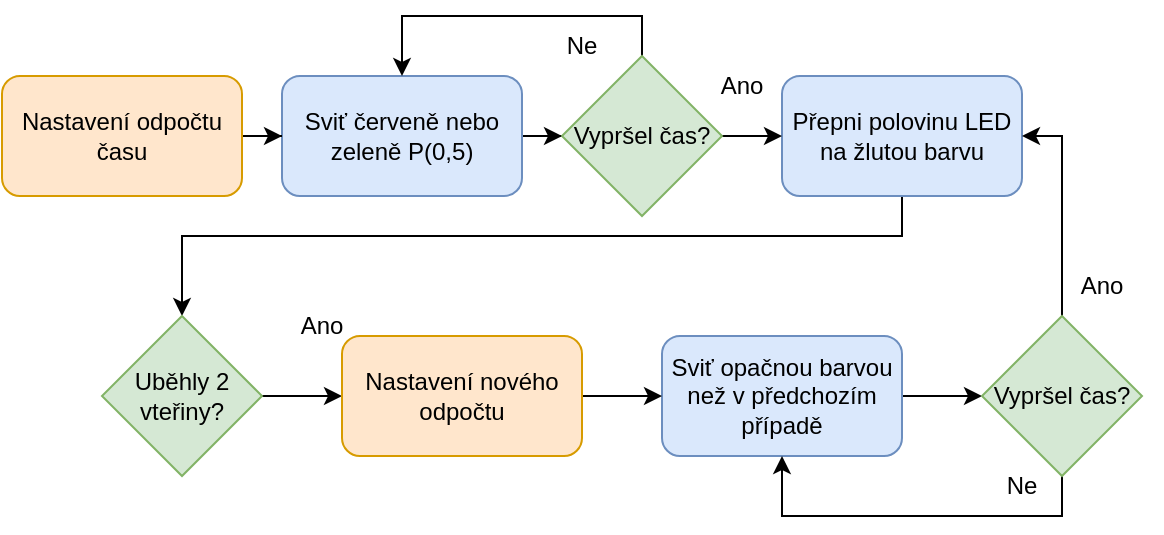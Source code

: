 <mxfile version="21.2.7" type="device">
  <diagram name="Stránka-1" id="eHexwdLHjNQ-IcHHVdi0">
    <mxGraphModel dx="1434" dy="792" grid="1" gridSize="10" guides="1" tooltips="1" connect="1" arrows="1" fold="1" page="1" pageScale="1" pageWidth="827" pageHeight="1169" math="0" shadow="0">
      <root>
        <mxCell id="0" />
        <mxCell id="1" parent="0" />
        <mxCell id="2NYI9WpJi9gs5jyqkTVr-16" style="edgeStyle=orthogonalEdgeStyle;rounded=0;orthogonalLoop=1;jettySize=auto;html=1;entryX=0;entryY=0.5;entryDx=0;entryDy=0;" edge="1" parent="1" source="2NYI9WpJi9gs5jyqkTVr-1" target="2NYI9WpJi9gs5jyqkTVr-3">
          <mxGeometry relative="1" as="geometry" />
        </mxCell>
        <mxCell id="2NYI9WpJi9gs5jyqkTVr-1" value="Sviť červeně nebo zeleně P(0,5)" style="rounded=1;whiteSpace=wrap;html=1;fillColor=#dae8fc;strokeColor=#6c8ebf;" vertex="1" parent="1">
          <mxGeometry x="210" y="200" width="120" height="60" as="geometry" />
        </mxCell>
        <mxCell id="2NYI9WpJi9gs5jyqkTVr-20" style="edgeStyle=orthogonalEdgeStyle;rounded=0;orthogonalLoop=1;jettySize=auto;html=1;entryX=0.5;entryY=0;entryDx=0;entryDy=0;startArrow=none;startFill=0;" edge="1" parent="1" source="2NYI9WpJi9gs5jyqkTVr-2" target="2NYI9WpJi9gs5jyqkTVr-4">
          <mxGeometry relative="1" as="geometry">
            <Array as="points">
              <mxPoint x="520" y="280" />
              <mxPoint x="160" y="280" />
            </Array>
          </mxGeometry>
        </mxCell>
        <mxCell id="2NYI9WpJi9gs5jyqkTVr-2" value="Přepni polovinu LED na žlutou barvu" style="rounded=1;whiteSpace=wrap;html=1;fillColor=#dae8fc;strokeColor=#6c8ebf;" vertex="1" parent="1">
          <mxGeometry x="460" y="200" width="120" height="60" as="geometry" />
        </mxCell>
        <mxCell id="2NYI9WpJi9gs5jyqkTVr-15" style="edgeStyle=orthogonalEdgeStyle;rounded=0;orthogonalLoop=1;jettySize=auto;html=1;entryX=0.5;entryY=0;entryDx=0;entryDy=0;" edge="1" parent="1" source="2NYI9WpJi9gs5jyqkTVr-3" target="2NYI9WpJi9gs5jyqkTVr-1">
          <mxGeometry relative="1" as="geometry">
            <Array as="points">
              <mxPoint x="390" y="170" />
              <mxPoint x="270" y="170" />
            </Array>
          </mxGeometry>
        </mxCell>
        <mxCell id="2NYI9WpJi9gs5jyqkTVr-18" style="edgeStyle=orthogonalEdgeStyle;rounded=0;orthogonalLoop=1;jettySize=auto;html=1;" edge="1" parent="1" source="2NYI9WpJi9gs5jyqkTVr-3" target="2NYI9WpJi9gs5jyqkTVr-2">
          <mxGeometry relative="1" as="geometry" />
        </mxCell>
        <mxCell id="2NYI9WpJi9gs5jyqkTVr-3" value="Vypršel čas?" style="rhombus;whiteSpace=wrap;html=1;fillColor=#d5e8d4;strokeColor=#82b366;" vertex="1" parent="1">
          <mxGeometry x="350" y="190" width="80" height="80" as="geometry" />
        </mxCell>
        <mxCell id="2NYI9WpJi9gs5jyqkTVr-29" style="edgeStyle=orthogonalEdgeStyle;rounded=0;orthogonalLoop=1;jettySize=auto;html=1;entryX=0;entryY=0.5;entryDx=0;entryDy=0;" edge="1" parent="1" source="2NYI9WpJi9gs5jyqkTVr-4" target="2NYI9WpJi9gs5jyqkTVr-11">
          <mxGeometry relative="1" as="geometry" />
        </mxCell>
        <mxCell id="2NYI9WpJi9gs5jyqkTVr-4" value="Uběhly 2 vteřiny?" style="rhombus;whiteSpace=wrap;html=1;fillColor=#d5e8d4;strokeColor=#82b366;" vertex="1" parent="1">
          <mxGeometry x="120" y="320" width="80" height="80" as="geometry" />
        </mxCell>
        <mxCell id="2NYI9WpJi9gs5jyqkTVr-17" style="edgeStyle=orthogonalEdgeStyle;rounded=0;orthogonalLoop=1;jettySize=auto;html=1;" edge="1" parent="1" source="2NYI9WpJi9gs5jyqkTVr-5" target="2NYI9WpJi9gs5jyqkTVr-1">
          <mxGeometry relative="1" as="geometry" />
        </mxCell>
        <mxCell id="2NYI9WpJi9gs5jyqkTVr-5" value="Nastavení odpočtu času" style="rounded=1;whiteSpace=wrap;html=1;fillColor=#ffe6cc;strokeColor=#d79b00;" vertex="1" parent="1">
          <mxGeometry x="70" y="200" width="120" height="60" as="geometry" />
        </mxCell>
        <mxCell id="2NYI9WpJi9gs5jyqkTVr-6" value="Ano" style="text;html=1;strokeColor=none;fillColor=none;align=center;verticalAlign=middle;whiteSpace=wrap;rounded=0;" vertex="1" parent="1">
          <mxGeometry x="590" y="290" width="60" height="30" as="geometry" />
        </mxCell>
        <mxCell id="2NYI9WpJi9gs5jyqkTVr-7" value="&lt;div&gt;Ne&lt;/div&gt;" style="text;html=1;strokeColor=none;fillColor=none;align=center;verticalAlign=middle;whiteSpace=wrap;rounded=0;" vertex="1" parent="1">
          <mxGeometry x="550" y="390" width="60" height="30" as="geometry" />
        </mxCell>
        <mxCell id="2NYI9WpJi9gs5jyqkTVr-9" value="Ano" style="text;html=1;strokeColor=none;fillColor=none;align=center;verticalAlign=middle;whiteSpace=wrap;rounded=0;" vertex="1" parent="1">
          <mxGeometry x="410" y="190" width="60" height="30" as="geometry" />
        </mxCell>
        <mxCell id="2NYI9WpJi9gs5jyqkTVr-31" style="edgeStyle=orthogonalEdgeStyle;rounded=0;orthogonalLoop=1;jettySize=auto;html=1;entryX=0;entryY=0.5;entryDx=0;entryDy=0;" edge="1" parent="1" source="2NYI9WpJi9gs5jyqkTVr-10" target="2NYI9WpJi9gs5jyqkTVr-24">
          <mxGeometry relative="1" as="geometry" />
        </mxCell>
        <mxCell id="2NYI9WpJi9gs5jyqkTVr-10" value="Sviť opačnou barvou než v předchozím případě" style="rounded=1;whiteSpace=wrap;html=1;fillColor=#dae8fc;strokeColor=#6c8ebf;" vertex="1" parent="1">
          <mxGeometry x="400" y="330" width="120" height="60" as="geometry" />
        </mxCell>
        <mxCell id="2NYI9WpJi9gs5jyqkTVr-30" style="edgeStyle=orthogonalEdgeStyle;rounded=0;orthogonalLoop=1;jettySize=auto;html=1;" edge="1" parent="1" source="2NYI9WpJi9gs5jyqkTVr-11" target="2NYI9WpJi9gs5jyqkTVr-10">
          <mxGeometry relative="1" as="geometry" />
        </mxCell>
        <mxCell id="2NYI9WpJi9gs5jyqkTVr-11" value="Nastavení nového odpočtu" style="rounded=1;whiteSpace=wrap;html=1;fillColor=#ffe6cc;strokeColor=#d79b00;" vertex="1" parent="1">
          <mxGeometry x="240" y="330" width="120" height="60" as="geometry" />
        </mxCell>
        <mxCell id="2NYI9WpJi9gs5jyqkTVr-14" value="&lt;div&gt;Ne&lt;/div&gt;" style="text;html=1;strokeColor=none;fillColor=none;align=center;verticalAlign=middle;whiteSpace=wrap;rounded=0;" vertex="1" parent="1">
          <mxGeometry x="330" y="170" width="60" height="30" as="geometry" />
        </mxCell>
        <mxCell id="2NYI9WpJi9gs5jyqkTVr-22" value="Ano" style="text;html=1;strokeColor=none;fillColor=none;align=center;verticalAlign=middle;whiteSpace=wrap;rounded=0;" vertex="1" parent="1">
          <mxGeometry x="200" y="310" width="60" height="30" as="geometry" />
        </mxCell>
        <mxCell id="2NYI9WpJi9gs5jyqkTVr-26" style="edgeStyle=orthogonalEdgeStyle;rounded=0;orthogonalLoop=1;jettySize=auto;html=1;entryX=1;entryY=0.5;entryDx=0;entryDy=0;" edge="1" parent="1" source="2NYI9WpJi9gs5jyqkTVr-24" target="2NYI9WpJi9gs5jyqkTVr-2">
          <mxGeometry relative="1" as="geometry" />
        </mxCell>
        <mxCell id="2NYI9WpJi9gs5jyqkTVr-32" style="edgeStyle=orthogonalEdgeStyle;rounded=0;orthogonalLoop=1;jettySize=auto;html=1;entryX=0.5;entryY=1;entryDx=0;entryDy=0;" edge="1" parent="1" source="2NYI9WpJi9gs5jyqkTVr-24" target="2NYI9WpJi9gs5jyqkTVr-10">
          <mxGeometry relative="1" as="geometry">
            <Array as="points">
              <mxPoint x="600" y="420" />
              <mxPoint x="460" y="420" />
            </Array>
          </mxGeometry>
        </mxCell>
        <mxCell id="2NYI9WpJi9gs5jyqkTVr-24" value="Vypršel čas?" style="rhombus;whiteSpace=wrap;html=1;fillColor=#d5e8d4;strokeColor=#82b366;" vertex="1" parent="1">
          <mxGeometry x="560" y="320" width="80" height="80" as="geometry" />
        </mxCell>
      </root>
    </mxGraphModel>
  </diagram>
</mxfile>
